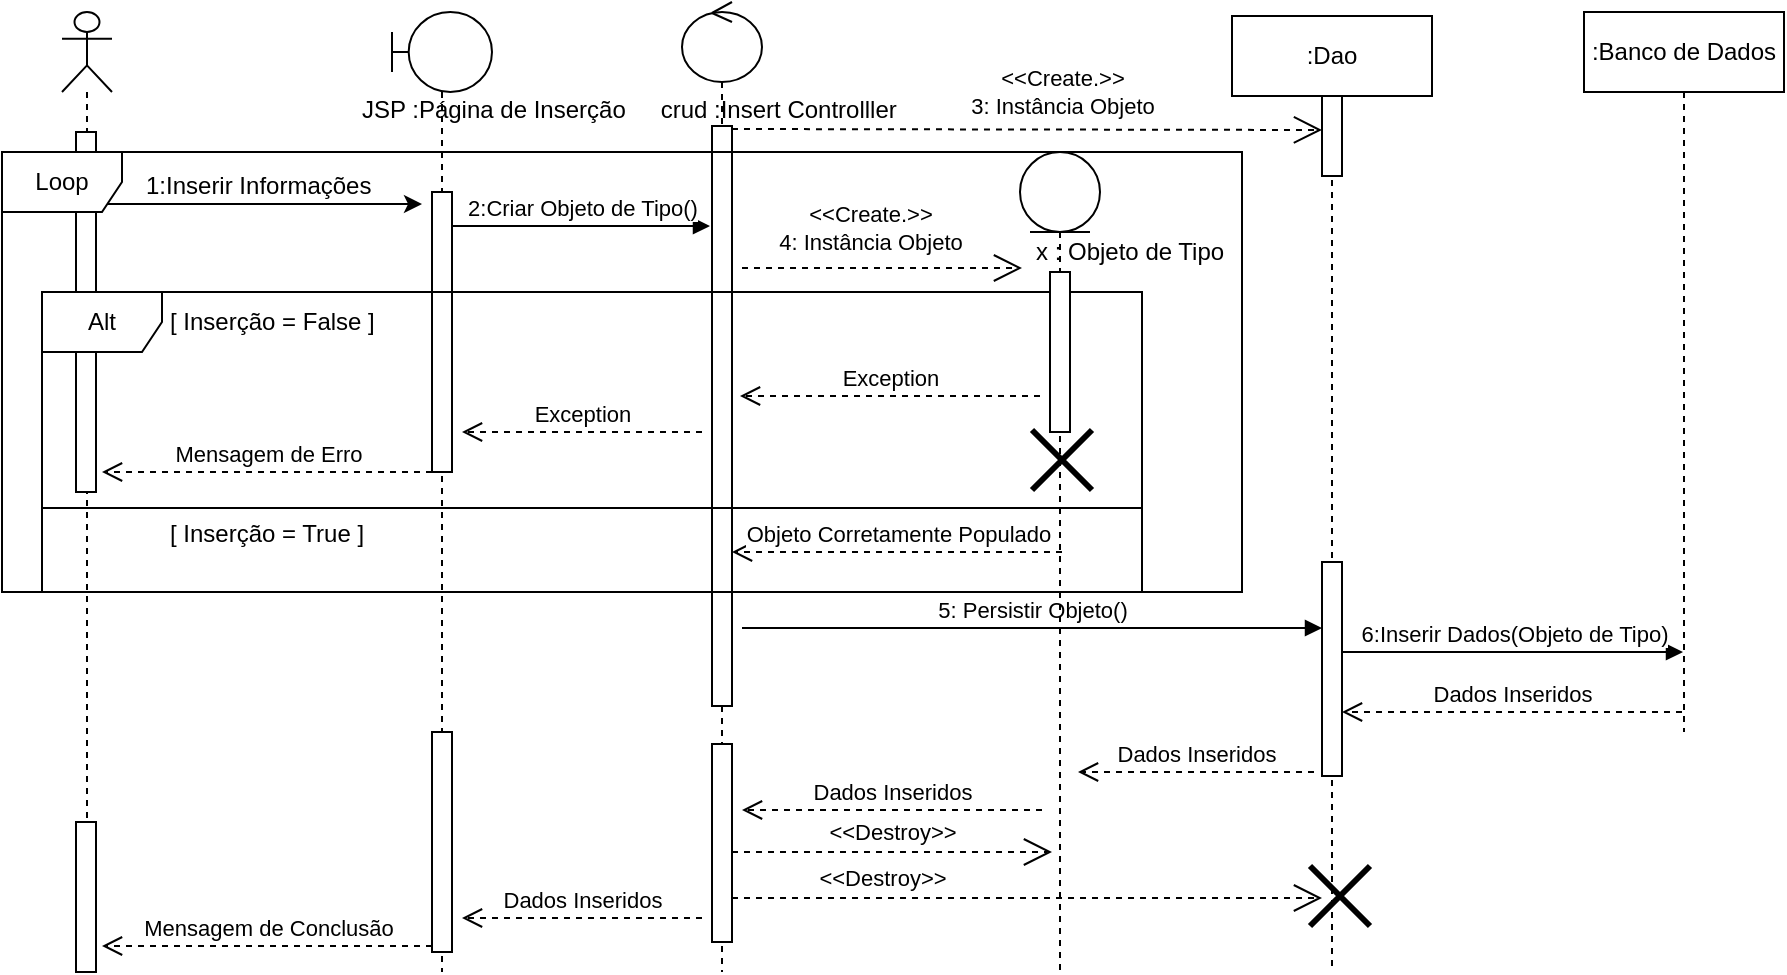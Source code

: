 <mxfile version="10.8.4" type="github"><diagram name="Cadastro de Informações" id="13e1069c-82ec-6db2-03f1-153e76fe0fe0"><mxGraphModel dx="787" dy="512" grid="1" gridSize="10" guides="1" tooltips="1" connect="1" arrows="1" fold="1" page="1" pageScale="1" pageWidth="1100" pageHeight="850" background="#ffffff" math="0" shadow="0"><root><mxCell id="0"/><mxCell id="1" parent="0"/><mxCell id="mPDRZlfaoOubI31b7vHP-10" value="" style="shape=umlLifeline;participant=umlActor;perimeter=lifelinePerimeter;whiteSpace=wrap;html=1;container=1;collapsible=0;recursiveResize=0;verticalAlign=top;spacingTop=36;labelBackgroundColor=#ffffff;outlineConnect=0;" vertex="1" parent="1"><mxGeometry x="70" y="80" width="25" height="480" as="geometry"/></mxCell><mxCell id="mPDRZlfaoOubI31b7vHP-32" value="" style="html=1;points=[];perimeter=orthogonalPerimeter;" vertex="1" parent="mPDRZlfaoOubI31b7vHP-10"><mxGeometry x="7" y="60" width="10" height="180" as="geometry"/></mxCell><mxCell id="BL8FYw7rhej3uWO9q6Fu-93" value="" style="html=1;points=[];perimeter=orthogonalPerimeter;" vertex="1" parent="mPDRZlfaoOubI31b7vHP-10"><mxGeometry x="7" y="405" width="10" height="75" as="geometry"/></mxCell><mxCell id="mPDRZlfaoOubI31b7vHP-19" value="1:Inserir Informações&lt;br&gt;" style="text;html=1;resizable=0;points=[];autosize=1;align=left;verticalAlign=top;spacingTop=-4;" vertex="1" parent="1"><mxGeometry x="110" y="157" width="130" height="20" as="geometry"/></mxCell><mxCell id="mPDRZlfaoOubI31b7vHP-20" value="" style="endArrow=open;endFill=1;endSize=12;html=1;" edge="1" parent="1"><mxGeometry width="160" relative="1" as="geometry"><mxPoint x="259.5" y="245" as="sourcePoint"/><mxPoint x="259.5" y="245" as="targetPoint"/></mxGeometry></mxCell><mxCell id="mPDRZlfaoOubI31b7vHP-33" style="edgeStyle=orthogonalEdgeStyle;rounded=0;orthogonalLoop=1;jettySize=auto;html=1;" edge="1" parent="1"><mxGeometry relative="1" as="geometry"><mxPoint x="250" y="176" as="targetPoint"/><mxPoint x="90" y="176" as="sourcePoint"/><Array as="points"><mxPoint x="130" y="176"/><mxPoint x="130" y="176"/></Array></mxGeometry></mxCell><mxCell id="BL8FYw7rhej3uWO9q6Fu-38" value="" style="shape=umlLifeline;participant=umlBoundary;perimeter=lifelinePerimeter;whiteSpace=wrap;html=1;container=1;collapsible=0;recursiveResize=0;verticalAlign=top;spacingTop=36;labelBackgroundColor=#ffffff;outlineConnect=0;" vertex="1" parent="1"><mxGeometry x="235" y="80" width="50" height="480" as="geometry"/></mxCell><mxCell id="BL8FYw7rhej3uWO9q6Fu-39" value="" style="html=1;points=[];perimeter=orthogonalPerimeter;" vertex="1" parent="BL8FYw7rhej3uWO9q6Fu-38"><mxGeometry x="20" y="90" width="10" height="140" as="geometry"/></mxCell><mxCell id="BL8FYw7rhej3uWO9q6Fu-91" value="" style="html=1;points=[];perimeter=orthogonalPerimeter;" vertex="1" parent="BL8FYw7rhej3uWO9q6Fu-38"><mxGeometry x="20" y="360" width="10" height="110" as="geometry"/></mxCell><mxCell id="BL8FYw7rhej3uWO9q6Fu-43" value="JSP :Página de Inserção&lt;br&gt;" style="text;html=1;resizable=0;points=[];autosize=1;align=left;verticalAlign=top;spacingTop=-4;" vertex="1" parent="1"><mxGeometry x="218" y="119" width="150" height="20" as="geometry"/></mxCell><mxCell id="BL8FYw7rhej3uWO9q6Fu-45" value="" style="shape=umlLifeline;participant=umlControl;perimeter=lifelinePerimeter;whiteSpace=wrap;html=1;container=1;collapsible=0;recursiveResize=0;verticalAlign=top;spacingTop=36;labelBackgroundColor=#ffffff;outlineConnect=0;" vertex="1" parent="1"><mxGeometry x="380" y="75" width="40" height="485" as="geometry"/></mxCell><mxCell id="BL8FYw7rhej3uWO9q6Fu-47" value="" style="html=1;points=[];perimeter=orthogonalPerimeter;" vertex="1" parent="BL8FYw7rhej3uWO9q6Fu-45"><mxGeometry x="15" y="62" width="10" height="290" as="geometry"/></mxCell><mxCell id="BL8FYw7rhej3uWO9q6Fu-49" value="&amp;lt;&amp;lt;Create.&amp;gt;&amp;gt;&lt;br&gt;4: Instância Objeto&lt;br&gt;" style="endArrow=open;endSize=12;dashed=1;html=1;" edge="1" parent="BL8FYw7rhej3uWO9q6Fu-45"><mxGeometry x="-0.091" y="20" width="160" relative="1" as="geometry"><mxPoint x="30" y="133" as="sourcePoint"/><mxPoint x="170" y="133" as="targetPoint"/><mxPoint as="offset"/></mxGeometry></mxCell><mxCell id="BL8FYw7rhej3uWO9q6Fu-75" value="5: Persistir Objeto()" style="html=1;verticalAlign=bottom;endArrow=block;" edge="1" parent="BL8FYw7rhej3uWO9q6Fu-45"><mxGeometry width="80" relative="1" as="geometry"><mxPoint x="30" y="313" as="sourcePoint"/><mxPoint x="320" y="313" as="targetPoint"/></mxGeometry></mxCell><mxCell id="BL8FYw7rhej3uWO9q6Fu-87" value="" style="html=1;points=[];perimeter=orthogonalPerimeter;" vertex="1" parent="BL8FYw7rhej3uWO9q6Fu-45"><mxGeometry x="15" y="371" width="10" height="99" as="geometry"/></mxCell><mxCell id="BL8FYw7rhej3uWO9q6Fu-48" value="2:Criar Objeto de Tipo()" style="html=1;verticalAlign=bottom;endArrow=block;entryX=-0.137;entryY=0.3;entryDx=0;entryDy=0;entryPerimeter=0;" edge="1" parent="1"><mxGeometry width="80" relative="1" as="geometry"><mxPoint x="265" y="187" as="sourcePoint"/><mxPoint x="394" y="187" as="targetPoint"/></mxGeometry></mxCell><mxCell id="BL8FYw7rhej3uWO9q6Fu-51" value="Exception" style="html=1;verticalAlign=bottom;endArrow=open;dashed=1;endSize=8;" edge="1" parent="1"><mxGeometry relative="1" as="geometry"><mxPoint x="559" y="272" as="sourcePoint"/><mxPoint x="409" y="272" as="targetPoint"/></mxGeometry></mxCell><mxCell id="BL8FYw7rhej3uWO9q6Fu-52" value=":Dao" style="shape=umlLifeline;perimeter=lifelinePerimeter;whiteSpace=wrap;html=1;container=1;collapsible=0;recursiveResize=0;outlineConnect=0;" vertex="1" parent="1"><mxGeometry x="655" y="82" width="100" height="478" as="geometry"/></mxCell><mxCell id="BL8FYw7rhej3uWO9q6Fu-54" value="" style="html=1;points=[];perimeter=orthogonalPerimeter;" vertex="1" parent="BL8FYw7rhej3uWO9q6Fu-52"><mxGeometry x="45" y="40" width="10" height="40" as="geometry"/></mxCell><mxCell id="BL8FYw7rhej3uWO9q6Fu-76" value="" style="html=1;points=[];perimeter=orthogonalPerimeter;" vertex="1" parent="BL8FYw7rhej3uWO9q6Fu-52"><mxGeometry x="45" y="273" width="10" height="107" as="geometry"/></mxCell><mxCell id="BL8FYw7rhej3uWO9q6Fu-81" value="6:Inserir Dados(Objeto de Tipo)" style="html=1;verticalAlign=bottom;endArrow=block;" edge="1" parent="BL8FYw7rhej3uWO9q6Fu-52" target="BL8FYw7rhej3uWO9q6Fu-79"><mxGeometry width="80" relative="1" as="geometry"><mxPoint x="55" y="318" as="sourcePoint"/><mxPoint x="135" y="318" as="targetPoint"/></mxGeometry></mxCell><mxCell id="BL8FYw7rhej3uWO9q6Fu-97" value="" style="shape=umlDestroy;whiteSpace=wrap;html=1;strokeWidth=3;" vertex="1" parent="BL8FYw7rhej3uWO9q6Fu-52"><mxGeometry x="39" y="425" width="30" height="30" as="geometry"/></mxCell><mxCell id="BL8FYw7rhej3uWO9q6Fu-62" value="Alt" style="shape=umlFrame;whiteSpace=wrap;html=1;" vertex="1" parent="1"><mxGeometry x="60" y="220" width="550" height="150" as="geometry"/></mxCell><mxCell id="BL8FYw7rhej3uWO9q6Fu-63" value="[ Inserção = False ]" style="text;html=1;resizable=0;points=[];autosize=1;align=left;verticalAlign=top;spacingTop=-4;" vertex="1" parent="1"><mxGeometry x="122" y="225" width="120" height="20" as="geometry"/></mxCell><mxCell id="BL8FYw7rhej3uWO9q6Fu-64" value="[ Inserção = True&amp;nbsp;]" style="text;html=1;resizable=0;points=[];autosize=1;align=left;verticalAlign=top;spacingTop=-4;" vertex="1" parent="1"><mxGeometry x="122" y="331" width="110" height="20" as="geometry"/></mxCell><mxCell id="BL8FYw7rhej3uWO9q6Fu-67" value="Exception" style="html=1;verticalAlign=bottom;endArrow=open;dashed=1;endSize=8;" edge="1" parent="1"><mxGeometry relative="1" as="geometry"><mxPoint x="390" y="290" as="sourcePoint"/><mxPoint x="270" y="290" as="targetPoint"/></mxGeometry></mxCell><mxCell id="BL8FYw7rhej3uWO9q6Fu-68" value="Mensagem de Erro" style="html=1;verticalAlign=bottom;endArrow=open;dashed=1;endSize=8;" edge="1" parent="1"><mxGeometry relative="1" as="geometry"><mxPoint x="255" y="310" as="sourcePoint"/><mxPoint x="90" y="310" as="targetPoint"/></mxGeometry></mxCell><mxCell id="BL8FYw7rhej3uWO9q6Fu-69" value="" style="line;strokeWidth=1;fillColor=none;align=left;verticalAlign=middle;spacingTop=-1;spacingLeft=3;spacingRight=3;rotatable=0;labelPosition=right;points=[];portConstraint=eastwest;" vertex="1" parent="1"><mxGeometry x="60" y="324" width="550" height="8" as="geometry"/></mxCell><mxCell id="BL8FYw7rhej3uWO9q6Fu-73" value="&amp;lt;&amp;lt;Create.&amp;gt;&amp;gt;&lt;br&gt;3: Instância Objeto&lt;br&gt;" style="endArrow=open;endSize=12;dashed=1;html=1;entryX=0;entryY=0.725;entryDx=0;entryDy=0;entryPerimeter=0;" edge="1" parent="1"><mxGeometry x="0.118" y="19" width="160" relative="1" as="geometry"><mxPoint x="405" y="138.5" as="sourcePoint"/><mxPoint x="700" y="139" as="targetPoint"/><mxPoint as="offset"/></mxGeometry></mxCell><mxCell id="BL8FYw7rhej3uWO9q6Fu-74" value="Objeto Corretamente Populado" style="html=1;verticalAlign=bottom;endArrow=open;dashed=1;endSize=8;" edge="1" parent="1" target="BL8FYw7rhej3uWO9q6Fu-47"><mxGeometry relative="1" as="geometry"><mxPoint x="570" y="350" as="sourcePoint"/><mxPoint x="490" y="350" as="targetPoint"/></mxGeometry></mxCell><mxCell id="BL8FYw7rhej3uWO9q6Fu-78" value="Loop" style="shape=umlFrame;whiteSpace=wrap;html=1;" vertex="1" parent="1"><mxGeometry x="40" y="150" width="620" height="220" as="geometry"/></mxCell><mxCell id="BL8FYw7rhej3uWO9q6Fu-79" value=":Banco de Dados" style="shape=umlLifeline;perimeter=lifelinePerimeter;whiteSpace=wrap;html=1;container=1;collapsible=0;recursiveResize=0;outlineConnect=0;" vertex="1" parent="1"><mxGeometry x="831" y="80" width="100" height="360" as="geometry"/></mxCell><mxCell id="BL8FYw7rhej3uWO9q6Fu-80" value="" style="shape=umlDestroy;whiteSpace=wrap;html=1;strokeWidth=3;" vertex="1" parent="1"><mxGeometry x="555" y="289" width="30" height="30" as="geometry"/></mxCell><mxCell id="BL8FYw7rhej3uWO9q6Fu-82" value="Dados Inseridos" style="html=1;verticalAlign=bottom;endArrow=open;dashed=1;endSize=8;" edge="1" parent="1" target="BL8FYw7rhej3uWO9q6Fu-76"><mxGeometry relative="1" as="geometry"><mxPoint x="880" y="430" as="sourcePoint"/><mxPoint x="800" y="430" as="targetPoint"/></mxGeometry></mxCell><mxCell id="BL8FYw7rhej3uWO9q6Fu-84" value="Dados Inseridos" style="html=1;verticalAlign=bottom;endArrow=open;dashed=1;endSize=8;" edge="1" parent="1"><mxGeometry relative="1" as="geometry"><mxPoint x="696" y="460" as="sourcePoint"/><mxPoint x="578" y="460" as="targetPoint"/></mxGeometry></mxCell><mxCell id="BL8FYw7rhej3uWO9q6Fu-86" value="Dados Inseridos" style="html=1;verticalAlign=bottom;endArrow=open;dashed=1;endSize=8;" edge="1" parent="1"><mxGeometry relative="1" as="geometry"><mxPoint x="560" y="479" as="sourcePoint"/><mxPoint x="410" y="479" as="targetPoint"/></mxGeometry></mxCell><mxCell id="BL8FYw7rhej3uWO9q6Fu-89" value="&amp;lt;&amp;lt;Destroy&amp;gt;&amp;gt;" style="endArrow=open;endSize=12;dashed=1;html=1;" edge="1" parent="1"><mxGeometry y="10" width="160" relative="1" as="geometry"><mxPoint x="405" y="500" as="sourcePoint"/><mxPoint x="565" y="500" as="targetPoint"/><mxPoint as="offset"/></mxGeometry></mxCell><mxCell id="BL8FYw7rhej3uWO9q6Fu-90" value="Dados Inseridos" style="html=1;verticalAlign=bottom;endArrow=open;dashed=1;endSize=8;" edge="1" parent="1"><mxGeometry relative="1" as="geometry"><mxPoint x="390" y="533" as="sourcePoint"/><mxPoint x="270" y="533" as="targetPoint"/></mxGeometry></mxCell><mxCell id="BL8FYw7rhej3uWO9q6Fu-92" value="Mensagem de Conclusão" style="html=1;verticalAlign=bottom;endArrow=open;dashed=1;endSize=8;" edge="1" parent="1"><mxGeometry relative="1" as="geometry"><mxPoint x="255" y="547.0" as="sourcePoint"/><mxPoint x="90" y="547" as="targetPoint"/></mxGeometry></mxCell><mxCell id="BL8FYw7rhej3uWO9q6Fu-94" value="&amp;nbsp;crud :Insert Controlller" style="text;html=1;resizable=0;points=[];autosize=1;align=left;verticalAlign=top;spacingTop=-4;" vertex="1" parent="1"><mxGeometry x="364" y="119" width="140" height="20" as="geometry"/></mxCell><mxCell id="BL8FYw7rhej3uWO9q6Fu-96" value="&amp;lt;&amp;lt;Destroy&amp;gt;&amp;gt;" style="endArrow=open;endSize=12;dashed=1;html=1;" edge="1" parent="1"><mxGeometry x="-0.491" y="10" width="160" relative="1" as="geometry"><mxPoint x="405" y="523" as="sourcePoint"/><mxPoint x="700" y="523" as="targetPoint"/><mxPoint as="offset"/></mxGeometry></mxCell><mxCell id="BL8FYw7rhej3uWO9q6Fu-99" value="" style="shape=umlLifeline;participant=umlEntity;perimeter=lifelinePerimeter;whiteSpace=wrap;html=1;container=1;collapsible=0;recursiveResize=0;verticalAlign=top;spacingTop=36;labelBackgroundColor=#ffffff;outlineConnect=0;" vertex="1" parent="1"><mxGeometry x="549" y="150" width="40" height="410" as="geometry"/></mxCell><mxCell id="BL8FYw7rhej3uWO9q6Fu-100" value="" style="html=1;points=[];perimeter=orthogonalPerimeter;" vertex="1" parent="BL8FYw7rhej3uWO9q6Fu-99"><mxGeometry x="15" y="60" width="10" height="80" as="geometry"/></mxCell><mxCell id="BL8FYw7rhej3uWO9q6Fu-101" value="x : Objeto de Tipo" style="text;html=1;resizable=0;points=[];autosize=1;align=left;verticalAlign=top;spacingTop=-4;" vertex="1" parent="1"><mxGeometry x="554.5" y="190" width="110" height="20" as="geometry"/></mxCell></root></mxGraphModel></diagram><diagram id="qBEngmEVdOcfzaT58iiG" name="Page-2"><mxGraphModel dx="840" dy="435" grid="1" gridSize="10" guides="1" tooltips="1" connect="1" arrows="1" fold="1" page="1" pageScale="1" pageWidth="827" pageHeight="1169" math="0" shadow="0"><root><mxCell id="XnovOWyrDs0MXV0KLS8b-0"/><mxCell id="XnovOWyrDs0MXV0KLS8b-1" parent="XnovOWyrDs0MXV0KLS8b-0"/></root></mxGraphModel></diagram></mxfile>